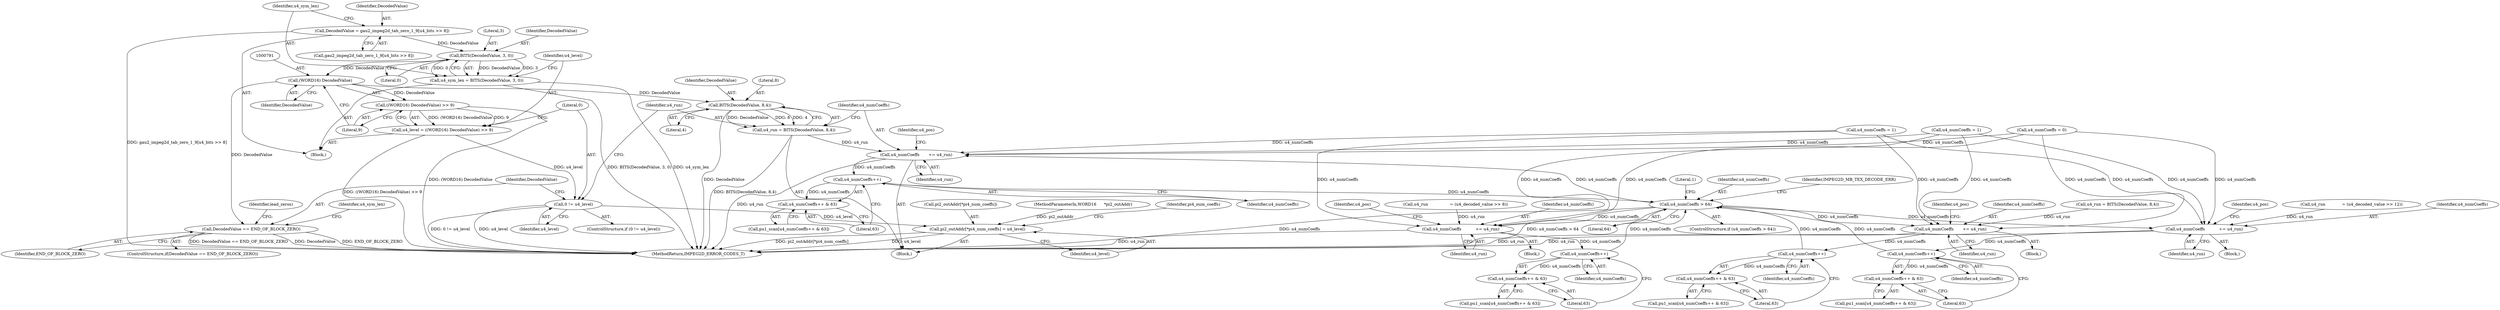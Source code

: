 digraph "0_Android_227c1f829127405e21dab1664393050c652ef71e@array" {
"1000774" [label="(Call,DecodedValue = gau2_impeg2d_tab_zero_1_9[u4_bits >> 8])"];
"1000783" [label="(Call,BITS(DecodedValue, 3, 0))"];
"1000781" [label="(Call,u4_sym_len = BITS(DecodedValue, 3, 0))"];
"1000790" [label="(Call,(WORD16) DecodedValue)"];
"1000789" [label="(Call,((WORD16) DecodedValue) >> 9)"];
"1000787" [label="(Call,u4_level = ((WORD16) DecodedValue) >> 9)"];
"1000795" [label="(Call,0 != u4_level)"];
"1000822" [label="(Call,pi2_outAddr[*pi4_num_coeffs] = u4_level)"];
"1000801" [label="(Call,BITS(DecodedValue, 8,4))"];
"1000799" [label="(Call,u4_run = BITS(DecodedValue, 8,4))"];
"1000805" [label="(Call,u4_numCoeffs       += u4_run)"];
"1000813" [label="(Call,u4_numCoeffs++)"];
"1000812" [label="(Call,u4_numCoeffs++ & 63)"];
"1001072" [label="(Call,u4_numCoeffs > 64)"];
"1000896" [label="(Call,u4_numCoeffs       += u4_run)"];
"1000904" [label="(Call,u4_numCoeffs++)"];
"1000903" [label="(Call,u4_numCoeffs++ & 63)"];
"1000961" [label="(Call,u4_numCoeffs           += u4_run)"];
"1000969" [label="(Call,u4_numCoeffs++)"];
"1000968" [label="(Call,u4_numCoeffs++ & 63)"];
"1001031" [label="(Call,u4_numCoeffs           += u4_run)"];
"1001039" [label="(Call,u4_numCoeffs++)"];
"1001038" [label="(Call,u4_numCoeffs++ & 63)"];
"1000834" [label="(Call,DecodedValue == END_OF_BLOCK_ZERO)"];
"1001041" [label="(Literal,63)"];
"1000823" [label="(Call,pi2_outAddr[*pi4_num_coeffs])"];
"1000795" [label="(Call,0 != u4_level)"];
"1000786" [label="(Literal,0)"];
"1000156" [label="(MethodParameterIn,WORD16      *pi2_outAddr)"];
"1000799" [label="(Call,u4_run = BITS(DecodedValue, 8,4))"];
"1000782" [label="(Identifier,u4_sym_len)"];
"1000787" [label="(Call,u4_level = ((WORD16) DecodedValue) >> 9)"];
"1000783" [label="(Call,BITS(DecodedValue, 3, 0))"];
"1000813" [label="(Call,u4_numCoeffs++)"];
"1000963" [label="(Identifier,u4_run)"];
"1000785" [label="(Literal,3)"];
"1000901" [label="(Call,pu1_scan[u4_numCoeffs++ & 63])"];
"1000904" [label="(Call,u4_numCoeffs++)"];
"1001033" [label="(Identifier,u4_run)"];
"1000794" [label="(ControlStructure,if (0 != u4_level))"];
"1000807" [label="(Identifier,u4_run)"];
"1000896" [label="(Call,u4_numCoeffs       += u4_run)"];
"1001071" [label="(ControlStructure,if (u4_numCoeffs > 64))"];
"1000815" [label="(Literal,63)"];
"1000968" [label="(Call,u4_numCoeffs++ & 63)"];
"1000774" [label="(Call,DecodedValue = gau2_impeg2d_tab_zero_1_9[u4_bits >> 8])"];
"1000790" [label="(Call,(WORD16) DecodedValue)"];
"1000971" [label="(Literal,63)"];
"1000836" [label="(Identifier,END_OF_BLOCK_ZERO)"];
"1000839" [label="(Identifier,u4_sym_len)"];
"1000970" [label="(Identifier,u4_numCoeffs)"];
"1000809" [label="(Identifier,u4_pos)"];
"1000375" [label="(Call,u4_numCoeffs = 1)"];
"1000903" [label="(Call,u4_numCoeffs++ & 63)"];
"1000933" [label="(Block,)"];
"1000810" [label="(Call,pu1_scan[u4_numCoeffs++ & 63])"];
"1000854" [label="(Block,)"];
"1001031" [label="(Call,u4_numCoeffs           += u4_run)"];
"1000883" [label="(Call,u4_run = BITS(DecodedValue, 8,4))"];
"1001074" [label="(Literal,64)"];
"1000754" [label="(Literal,1)"];
"1000845" [label="(Identifier,lead_zeros)"];
"1000775" [label="(Identifier,DecodedValue)"];
"1000966" [label="(Call,pu1_scan[u4_numCoeffs++ & 63])"];
"1000995" [label="(Call,u4_run                 = (u4_decoded_value >> 8))"];
"1000386" [label="(Call,u4_numCoeffs = 0)"];
"1000822" [label="(Call,pi2_outAddr[*pi4_num_coeffs] = u4_level)"];
"1000827" [label="(Identifier,u4_level)"];
"1000906" [label="(Literal,63)"];
"1001039" [label="(Call,u4_numCoeffs++)"];
"1000833" [label="(ControlStructure,if(DecodedValue == END_OF_BLOCK_ZERO))"];
"1000965" [label="(Identifier,u4_pos)"];
"1000940" [label="(Call,u4_run             = (u4_decoded_value >> 12))"];
"1001073" [label="(Identifier,u4_numCoeffs)"];
"1000801" [label="(Call,BITS(DecodedValue, 8,4))"];
"1000755" [label="(Block,)"];
"1001040" [label="(Identifier,u4_numCoeffs)"];
"1000804" [label="(Literal,4)"];
"1000905" [label="(Identifier,u4_numCoeffs)"];
"1001038" [label="(Call,u4_numCoeffs++ & 63)"];
"1001035" [label="(Identifier,u4_pos)"];
"1000898" [label="(Identifier,u4_run)"];
"1000784" [label="(Identifier,DecodedValue)"];
"1001036" [label="(Call,pu1_scan[u4_numCoeffs++ & 63])"];
"1000834" [label="(Call,DecodedValue == END_OF_BLOCK_ZERO)"];
"1000789" [label="(Call,((WORD16) DecodedValue) >> 9)"];
"1000793" [label="(Literal,9)"];
"1000792" [label="(Identifier,DecodedValue)"];
"1000788" [label="(Identifier,u4_level)"];
"1000798" [label="(Block,)"];
"1000900" [label="(Identifier,u4_pos)"];
"1000835" [label="(Identifier,DecodedValue)"];
"1000814" [label="(Identifier,u4_numCoeffs)"];
"1000988" [label="(Block,)"];
"1000800" [label="(Identifier,u4_run)"];
"1000805" [label="(Call,u4_numCoeffs       += u4_run)"];
"1000796" [label="(Literal,0)"];
"1000806" [label="(Identifier,u4_numCoeffs)"];
"1000803" [label="(Literal,8)"];
"1000961" [label="(Call,u4_numCoeffs           += u4_run)"];
"1000897" [label="(Identifier,u4_numCoeffs)"];
"1001072" [label="(Call,u4_numCoeffs > 64)"];
"1000962" [label="(Identifier,u4_numCoeffs)"];
"1001092" [label="(MethodReturn,IMPEG2D_ERROR_CODES_T)"];
"1000797" [label="(Identifier,u4_level)"];
"1001032" [label="(Identifier,u4_numCoeffs)"];
"1000830" [label="(Identifier,pi4_num_coeffs)"];
"1000333" [label="(Call,u4_numCoeffs = 1)"];
"1000802" [label="(Identifier,DecodedValue)"];
"1001077" [label="(Identifier,IMPEG2D_MB_TEX_DECODE_ERR)"];
"1000969" [label="(Call,u4_numCoeffs++)"];
"1000781" [label="(Call,u4_sym_len = BITS(DecodedValue, 3, 0))"];
"1000812" [label="(Call,u4_numCoeffs++ & 63)"];
"1000776" [label="(Call,gau2_impeg2d_tab_zero_1_9[u4_bits >> 8])"];
"1000774" -> "1000755"  [label="AST: "];
"1000774" -> "1000776"  [label="CFG: "];
"1000775" -> "1000774"  [label="AST: "];
"1000776" -> "1000774"  [label="AST: "];
"1000782" -> "1000774"  [label="CFG: "];
"1000774" -> "1001092"  [label="DDG: gau2_impeg2d_tab_zero_1_9[u4_bits >> 8]"];
"1000774" -> "1000783"  [label="DDG: DecodedValue"];
"1000783" -> "1000781"  [label="AST: "];
"1000783" -> "1000786"  [label="CFG: "];
"1000784" -> "1000783"  [label="AST: "];
"1000785" -> "1000783"  [label="AST: "];
"1000786" -> "1000783"  [label="AST: "];
"1000781" -> "1000783"  [label="CFG: "];
"1000783" -> "1000781"  [label="DDG: DecodedValue"];
"1000783" -> "1000781"  [label="DDG: 3"];
"1000783" -> "1000781"  [label="DDG: 0"];
"1000783" -> "1000790"  [label="DDG: DecodedValue"];
"1000781" -> "1000755"  [label="AST: "];
"1000782" -> "1000781"  [label="AST: "];
"1000788" -> "1000781"  [label="CFG: "];
"1000781" -> "1001092"  [label="DDG: BITS(DecodedValue, 3, 0)"];
"1000781" -> "1001092"  [label="DDG: u4_sym_len"];
"1000790" -> "1000789"  [label="AST: "];
"1000790" -> "1000792"  [label="CFG: "];
"1000791" -> "1000790"  [label="AST: "];
"1000792" -> "1000790"  [label="AST: "];
"1000793" -> "1000790"  [label="CFG: "];
"1000790" -> "1000789"  [label="DDG: DecodedValue"];
"1000790" -> "1000801"  [label="DDG: DecodedValue"];
"1000790" -> "1000834"  [label="DDG: DecodedValue"];
"1000789" -> "1000787"  [label="AST: "];
"1000789" -> "1000793"  [label="CFG: "];
"1000793" -> "1000789"  [label="AST: "];
"1000787" -> "1000789"  [label="CFG: "];
"1000789" -> "1001092"  [label="DDG: (WORD16) DecodedValue"];
"1000789" -> "1000787"  [label="DDG: (WORD16) DecodedValue"];
"1000789" -> "1000787"  [label="DDG: 9"];
"1000787" -> "1000755"  [label="AST: "];
"1000788" -> "1000787"  [label="AST: "];
"1000796" -> "1000787"  [label="CFG: "];
"1000787" -> "1001092"  [label="DDG: ((WORD16) DecodedValue) >> 9"];
"1000787" -> "1000795"  [label="DDG: u4_level"];
"1000795" -> "1000794"  [label="AST: "];
"1000795" -> "1000797"  [label="CFG: "];
"1000796" -> "1000795"  [label="AST: "];
"1000797" -> "1000795"  [label="AST: "];
"1000800" -> "1000795"  [label="CFG: "];
"1000835" -> "1000795"  [label="CFG: "];
"1000795" -> "1001092"  [label="DDG: 0 != u4_level"];
"1000795" -> "1001092"  [label="DDG: u4_level"];
"1000795" -> "1000822"  [label="DDG: u4_level"];
"1000822" -> "1000798"  [label="AST: "];
"1000822" -> "1000827"  [label="CFG: "];
"1000823" -> "1000822"  [label="AST: "];
"1000827" -> "1000822"  [label="AST: "];
"1000830" -> "1000822"  [label="CFG: "];
"1000822" -> "1001092"  [label="DDG: u4_level"];
"1000822" -> "1001092"  [label="DDG: pi2_outAddr[*pi4_num_coeffs]"];
"1000156" -> "1000822"  [label="DDG: pi2_outAddr"];
"1000801" -> "1000799"  [label="AST: "];
"1000801" -> "1000804"  [label="CFG: "];
"1000802" -> "1000801"  [label="AST: "];
"1000803" -> "1000801"  [label="AST: "];
"1000804" -> "1000801"  [label="AST: "];
"1000799" -> "1000801"  [label="CFG: "];
"1000801" -> "1001092"  [label="DDG: DecodedValue"];
"1000801" -> "1000799"  [label="DDG: DecodedValue"];
"1000801" -> "1000799"  [label="DDG: 8"];
"1000801" -> "1000799"  [label="DDG: 4"];
"1000799" -> "1000798"  [label="AST: "];
"1000800" -> "1000799"  [label="AST: "];
"1000806" -> "1000799"  [label="CFG: "];
"1000799" -> "1001092"  [label="DDG: BITS(DecodedValue, 8,4)"];
"1000799" -> "1000805"  [label="DDG: u4_run"];
"1000805" -> "1000798"  [label="AST: "];
"1000805" -> "1000807"  [label="CFG: "];
"1000806" -> "1000805"  [label="AST: "];
"1000807" -> "1000805"  [label="AST: "];
"1000809" -> "1000805"  [label="CFG: "];
"1000805" -> "1001092"  [label="DDG: u4_run"];
"1000333" -> "1000805"  [label="DDG: u4_numCoeffs"];
"1000375" -> "1000805"  [label="DDG: u4_numCoeffs"];
"1001072" -> "1000805"  [label="DDG: u4_numCoeffs"];
"1000386" -> "1000805"  [label="DDG: u4_numCoeffs"];
"1000805" -> "1000813"  [label="DDG: u4_numCoeffs"];
"1000813" -> "1000812"  [label="AST: "];
"1000813" -> "1000814"  [label="CFG: "];
"1000814" -> "1000813"  [label="AST: "];
"1000815" -> "1000813"  [label="CFG: "];
"1000813" -> "1000812"  [label="DDG: u4_numCoeffs"];
"1000813" -> "1001072"  [label="DDG: u4_numCoeffs"];
"1000812" -> "1000810"  [label="AST: "];
"1000812" -> "1000815"  [label="CFG: "];
"1000815" -> "1000812"  [label="AST: "];
"1000810" -> "1000812"  [label="CFG: "];
"1001072" -> "1001071"  [label="AST: "];
"1001072" -> "1001074"  [label="CFG: "];
"1001073" -> "1001072"  [label="AST: "];
"1001074" -> "1001072"  [label="AST: "];
"1000754" -> "1001072"  [label="CFG: "];
"1001077" -> "1001072"  [label="CFG: "];
"1001072" -> "1001092"  [label="DDG: u4_numCoeffs"];
"1001072" -> "1001092"  [label="DDG: u4_numCoeffs > 64"];
"1001072" -> "1000896"  [label="DDG: u4_numCoeffs"];
"1001072" -> "1000961"  [label="DDG: u4_numCoeffs"];
"1001072" -> "1001031"  [label="DDG: u4_numCoeffs"];
"1001039" -> "1001072"  [label="DDG: u4_numCoeffs"];
"1000904" -> "1001072"  [label="DDG: u4_numCoeffs"];
"1000969" -> "1001072"  [label="DDG: u4_numCoeffs"];
"1000896" -> "1000854"  [label="AST: "];
"1000896" -> "1000898"  [label="CFG: "];
"1000897" -> "1000896"  [label="AST: "];
"1000898" -> "1000896"  [label="AST: "];
"1000900" -> "1000896"  [label="CFG: "];
"1000896" -> "1001092"  [label="DDG: u4_run"];
"1000883" -> "1000896"  [label="DDG: u4_run"];
"1000333" -> "1000896"  [label="DDG: u4_numCoeffs"];
"1000375" -> "1000896"  [label="DDG: u4_numCoeffs"];
"1000386" -> "1000896"  [label="DDG: u4_numCoeffs"];
"1000896" -> "1000904"  [label="DDG: u4_numCoeffs"];
"1000904" -> "1000903"  [label="AST: "];
"1000904" -> "1000905"  [label="CFG: "];
"1000905" -> "1000904"  [label="AST: "];
"1000906" -> "1000904"  [label="CFG: "];
"1000904" -> "1000903"  [label="DDG: u4_numCoeffs"];
"1000903" -> "1000901"  [label="AST: "];
"1000903" -> "1000906"  [label="CFG: "];
"1000906" -> "1000903"  [label="AST: "];
"1000901" -> "1000903"  [label="CFG: "];
"1000961" -> "1000933"  [label="AST: "];
"1000961" -> "1000963"  [label="CFG: "];
"1000962" -> "1000961"  [label="AST: "];
"1000963" -> "1000961"  [label="AST: "];
"1000965" -> "1000961"  [label="CFG: "];
"1000961" -> "1001092"  [label="DDG: u4_run"];
"1000940" -> "1000961"  [label="DDG: u4_run"];
"1000333" -> "1000961"  [label="DDG: u4_numCoeffs"];
"1000375" -> "1000961"  [label="DDG: u4_numCoeffs"];
"1000386" -> "1000961"  [label="DDG: u4_numCoeffs"];
"1000961" -> "1000969"  [label="DDG: u4_numCoeffs"];
"1000969" -> "1000968"  [label="AST: "];
"1000969" -> "1000970"  [label="CFG: "];
"1000970" -> "1000969"  [label="AST: "];
"1000971" -> "1000969"  [label="CFG: "];
"1000969" -> "1000968"  [label="DDG: u4_numCoeffs"];
"1000968" -> "1000966"  [label="AST: "];
"1000968" -> "1000971"  [label="CFG: "];
"1000971" -> "1000968"  [label="AST: "];
"1000966" -> "1000968"  [label="CFG: "];
"1001031" -> "1000988"  [label="AST: "];
"1001031" -> "1001033"  [label="CFG: "];
"1001032" -> "1001031"  [label="AST: "];
"1001033" -> "1001031"  [label="AST: "];
"1001035" -> "1001031"  [label="CFG: "];
"1001031" -> "1001092"  [label="DDG: u4_run"];
"1000995" -> "1001031"  [label="DDG: u4_run"];
"1000333" -> "1001031"  [label="DDG: u4_numCoeffs"];
"1000375" -> "1001031"  [label="DDG: u4_numCoeffs"];
"1000386" -> "1001031"  [label="DDG: u4_numCoeffs"];
"1001031" -> "1001039"  [label="DDG: u4_numCoeffs"];
"1001039" -> "1001038"  [label="AST: "];
"1001039" -> "1001040"  [label="CFG: "];
"1001040" -> "1001039"  [label="AST: "];
"1001041" -> "1001039"  [label="CFG: "];
"1001039" -> "1001038"  [label="DDG: u4_numCoeffs"];
"1001038" -> "1001036"  [label="AST: "];
"1001038" -> "1001041"  [label="CFG: "];
"1001041" -> "1001038"  [label="AST: "];
"1001036" -> "1001038"  [label="CFG: "];
"1000834" -> "1000833"  [label="AST: "];
"1000834" -> "1000836"  [label="CFG: "];
"1000835" -> "1000834"  [label="AST: "];
"1000836" -> "1000834"  [label="AST: "];
"1000839" -> "1000834"  [label="CFG: "];
"1000845" -> "1000834"  [label="CFG: "];
"1000834" -> "1001092"  [label="DDG: DecodedValue == END_OF_BLOCK_ZERO"];
"1000834" -> "1001092"  [label="DDG: DecodedValue"];
"1000834" -> "1001092"  [label="DDG: END_OF_BLOCK_ZERO"];
}

